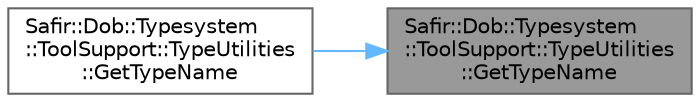 digraph "Safir::Dob::Typesystem::ToolSupport::TypeUtilities::GetTypeName"
{
 // LATEX_PDF_SIZE
  bgcolor="transparent";
  edge [fontname=Helvetica,fontsize=10,labelfontname=Helvetica,labelfontsize=10];
  node [fontname=Helvetica,fontsize=10,shape=box,height=0.2,width=0.4];
  rankdir="RL";
  Node1 [label="Safir::Dob::Typesystem\l::ToolSupport::TypeUtilities\l::GetTypeName",height=0.2,width=0.4,color="gray40", fillcolor="grey60", style="filled", fontcolor="black",tooltip="Finds corresponding type name to a memberType."];
  Node1 -> Node2 [dir="back",color="steelblue1",style="solid"];
  Node2 [label="Safir::Dob::Typesystem\l::ToolSupport::TypeUtilities\l::GetTypeName",height=0.2,width=0.4,color="grey40", fillcolor="white", style="filled",URL="$a00406.html#a6b27ae3f50e146295be9a4d1308f74f7",tooltip="Finds corresponding type name to a member or parameter description."];
}
